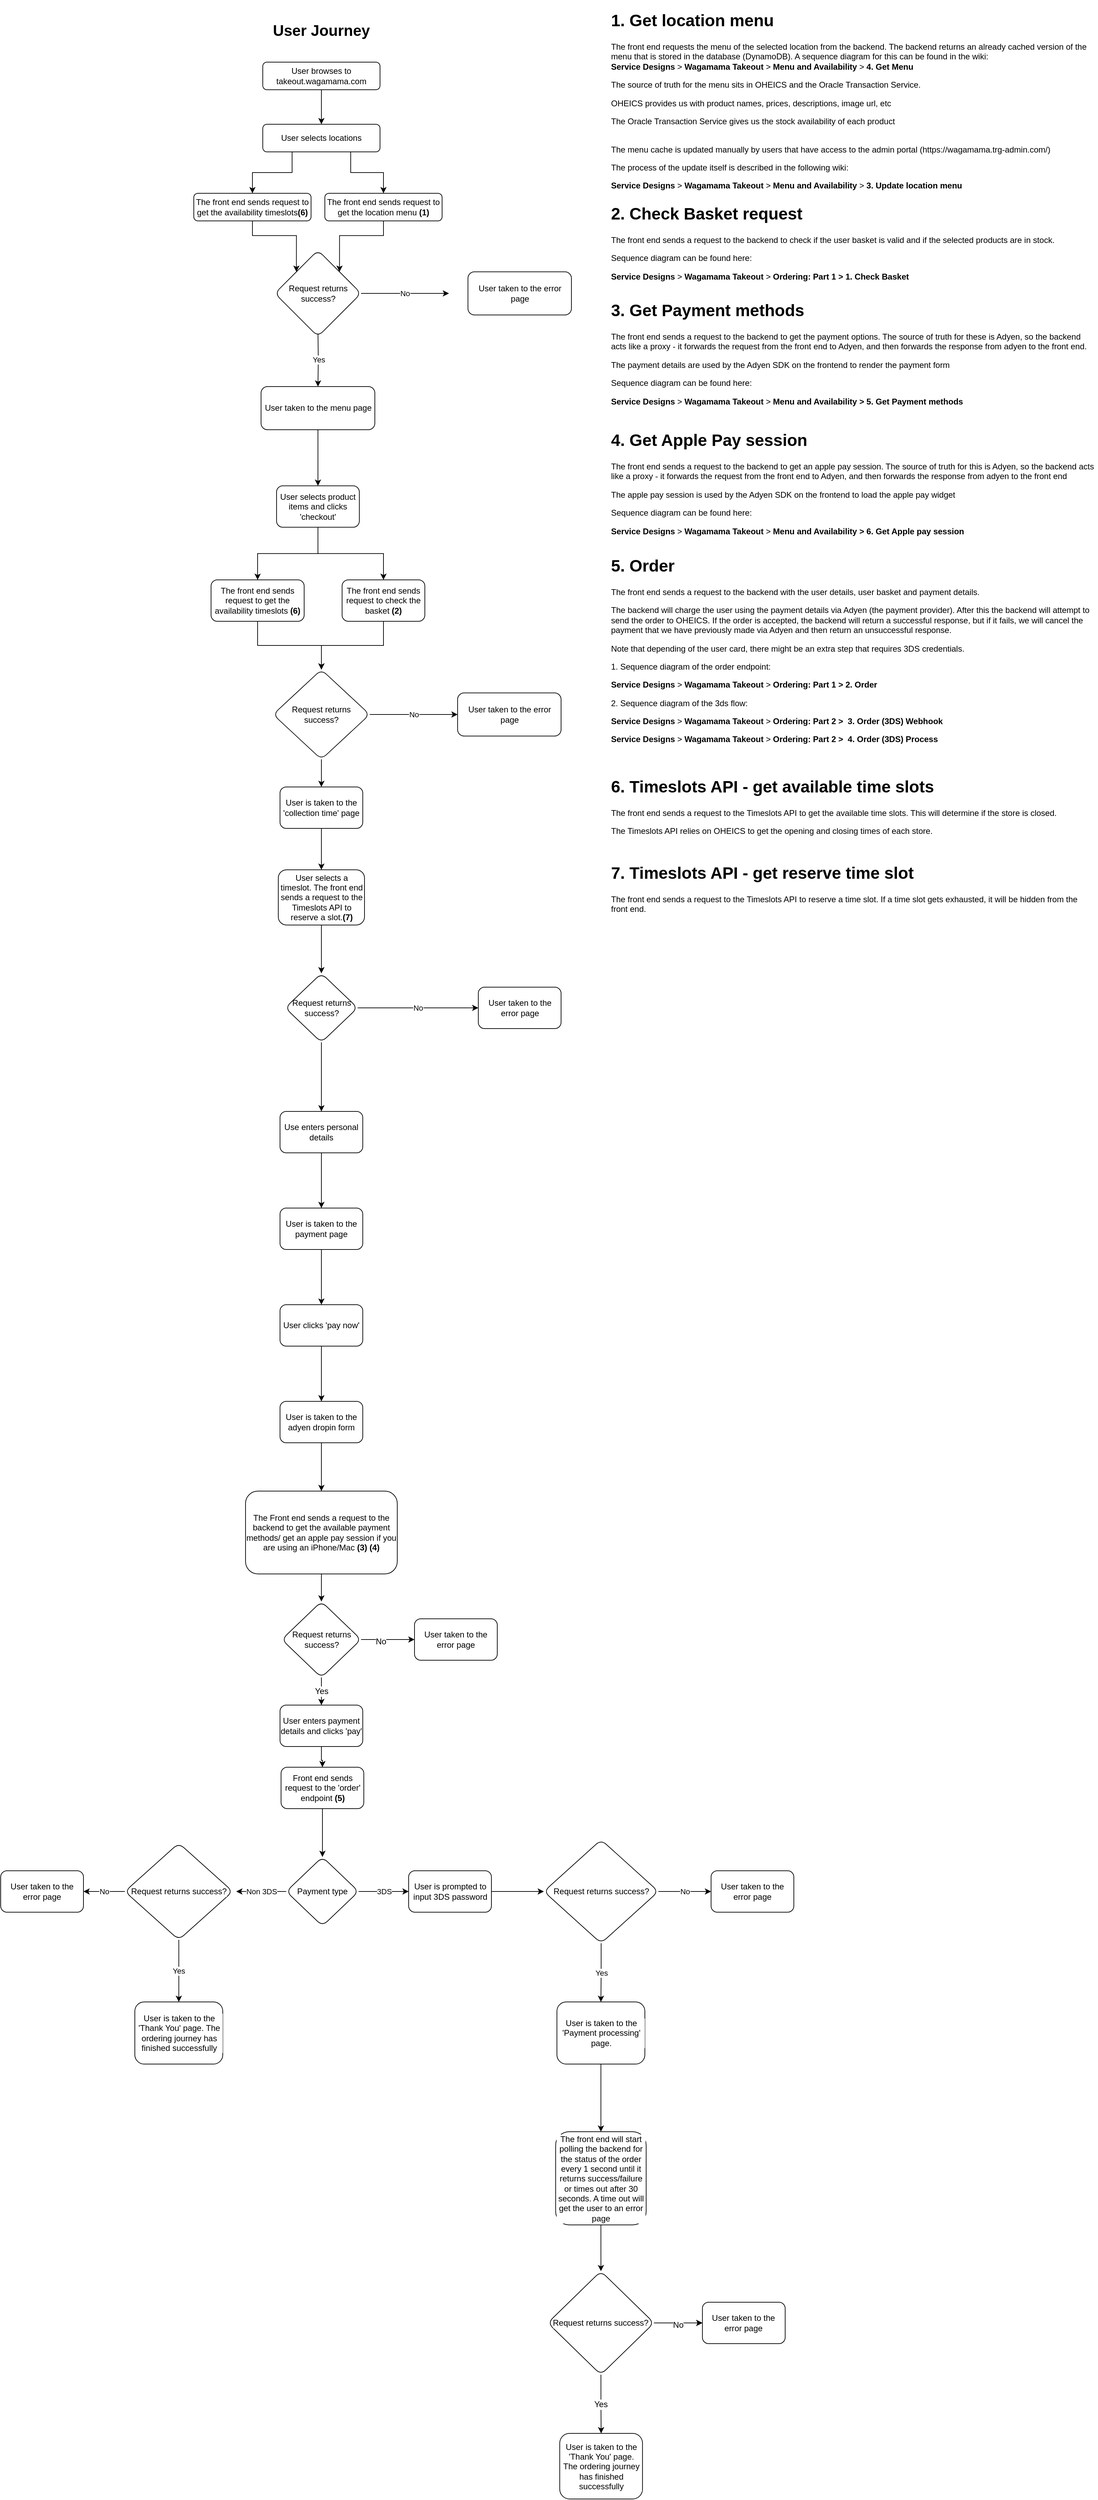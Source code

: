 <mxfile version="15.6.6" type="github" pages="2">
  <diagram id="C5RBs43oDa-KdzZeNtuy" name="User Journey">
    <mxGraphModel dx="2500" dy="2110" grid="1" gridSize="10" guides="1" tooltips="1" connect="1" arrows="1" fold="1" page="1" pageScale="1" pageWidth="827" pageHeight="1169" math="0" shadow="0">
      <root>
        <mxCell id="WIyWlLk6GJQsqaUBKTNV-0" />
        <mxCell id="WIyWlLk6GJQsqaUBKTNV-1" parent="WIyWlLk6GJQsqaUBKTNV-0" />
        <mxCell id="E1yyVUCYPhT0-mz-M2in-5" style="edgeStyle=orthogonalEdgeStyle;rounded=0;orthogonalLoop=1;jettySize=auto;html=1;exitX=0.75;exitY=1;exitDx=0;exitDy=0;fontColor=default;strokeColor=default;" edge="1" parent="WIyWlLk6GJQsqaUBKTNV-1" source="WIyWlLk6GJQsqaUBKTNV-3" target="E1yyVUCYPhT0-mz-M2in-4">
          <mxGeometry relative="1" as="geometry" />
        </mxCell>
        <mxCell id="E1yyVUCYPhT0-mz-M2in-6" style="edgeStyle=orthogonalEdgeStyle;rounded=0;orthogonalLoop=1;jettySize=auto;html=1;exitX=0.25;exitY=1;exitDx=0;exitDy=0;entryX=0.5;entryY=0;entryDx=0;entryDy=0;labelBackgroundColor=default;fontColor=default;strokeColor=default;" edge="1" parent="WIyWlLk6GJQsqaUBKTNV-1" source="WIyWlLk6GJQsqaUBKTNV-3" target="E1yyVUCYPhT0-mz-M2in-2">
          <mxGeometry relative="1" as="geometry" />
        </mxCell>
        <mxCell id="WIyWlLk6GJQsqaUBKTNV-3" value="User selects locations" style="rounded=1;whiteSpace=wrap;html=1;fontSize=12;glass=0;strokeWidth=1;shadow=0;fillColor=default;strokeColor=default;fontColor=default;" parent="WIyWlLk6GJQsqaUBKTNV-1" vertex="1">
          <mxGeometry x="190" y="130" width="170" height="40" as="geometry" />
        </mxCell>
        <mxCell id="E1yyVUCYPhT0-mz-M2in-11" value="No" style="edgeStyle=orthogonalEdgeStyle;rounded=0;orthogonalLoop=1;jettySize=auto;html=1;labelBackgroundColor=default;fontColor=default;strokeColor=default;" edge="1" parent="WIyWlLk6GJQsqaUBKTNV-1" source="E1yyVUCYPhT0-mz-M2in-34">
          <mxGeometry relative="1" as="geometry">
            <mxPoint x="460" y="375" as="targetPoint" />
            <mxPoint x="340" y="375" as="sourcePoint" />
          </mxGeometry>
        </mxCell>
        <mxCell id="E1yyVUCYPhT0-mz-M2in-15" value="Yes" style="edgeStyle=orthogonalEdgeStyle;rounded=0;orthogonalLoop=1;jettySize=auto;html=1;labelBackgroundColor=default;fontColor=default;strokeColor=default;" edge="1" parent="WIyWlLk6GJQsqaUBKTNV-1" target="E1yyVUCYPhT0-mz-M2in-14">
          <mxGeometry relative="1" as="geometry">
            <mxPoint x="270" y="430" as="sourcePoint" />
          </mxGeometry>
        </mxCell>
        <mxCell id="E1yyVUCYPhT0-mz-M2in-9" style="edgeStyle=orthogonalEdgeStyle;rounded=0;orthogonalLoop=1;jettySize=auto;html=1;exitX=0.5;exitY=1;exitDx=0;exitDy=0;entryX=0;entryY=0;entryDx=0;entryDy=0;labelBackgroundColor=default;fontColor=default;strokeColor=default;" edge="1" parent="WIyWlLk6GJQsqaUBKTNV-1" source="E1yyVUCYPhT0-mz-M2in-2" target="E1yyVUCYPhT0-mz-M2in-34">
          <mxGeometry relative="1" as="geometry">
            <mxPoint x="235" y="342.5" as="targetPoint" />
          </mxGeometry>
        </mxCell>
        <mxCell id="E1yyVUCYPhT0-mz-M2in-2" value="The front end sends request to get the availability timeslots&lt;b&gt;(6)&lt;/b&gt;" style="rounded=1;whiteSpace=wrap;html=1;fontSize=12;glass=0;strokeWidth=1;shadow=0;fillColor=default;strokeColor=default;fontColor=default;" vertex="1" parent="WIyWlLk6GJQsqaUBKTNV-1">
          <mxGeometry x="90" y="230" width="170" height="40" as="geometry" />
        </mxCell>
        <mxCell id="E1yyVUCYPhT0-mz-M2in-10" style="edgeStyle=orthogonalEdgeStyle;rounded=0;orthogonalLoop=1;jettySize=auto;html=1;exitX=0.5;exitY=1;exitDx=0;exitDy=0;entryX=1;entryY=0;entryDx=0;entryDy=0;labelBackgroundColor=default;fontColor=default;strokeColor=default;" edge="1" parent="WIyWlLk6GJQsqaUBKTNV-1" source="E1yyVUCYPhT0-mz-M2in-4" target="E1yyVUCYPhT0-mz-M2in-34">
          <mxGeometry relative="1" as="geometry">
            <mxPoint x="305" y="342.5" as="targetPoint" />
          </mxGeometry>
        </mxCell>
        <mxCell id="E1yyVUCYPhT0-mz-M2in-4" value="The front end sends request to get the location menu &lt;b&gt;(1)&lt;/b&gt;" style="rounded=1;whiteSpace=wrap;html=1;fontSize=12;glass=0;strokeWidth=1;shadow=0;fillColor=default;strokeColor=default;fontColor=default;" vertex="1" parent="WIyWlLk6GJQsqaUBKTNV-1">
          <mxGeometry x="280" y="230" width="170" height="40" as="geometry" />
        </mxCell>
        <mxCell id="E1yyVUCYPhT0-mz-M2in-8" style="edgeStyle=orthogonalEdgeStyle;rounded=0;orthogonalLoop=1;jettySize=auto;html=1;exitX=0.5;exitY=1;exitDx=0;exitDy=0;labelBackgroundColor=default;fontColor=default;strokeColor=default;" edge="1" parent="WIyWlLk6GJQsqaUBKTNV-1" source="E1yyVUCYPhT0-mz-M2in-7" target="WIyWlLk6GJQsqaUBKTNV-3">
          <mxGeometry relative="1" as="geometry" />
        </mxCell>
        <mxCell id="E1yyVUCYPhT0-mz-M2in-7" value="User browses to takeout.wagamama.com" style="rounded=1;whiteSpace=wrap;html=1;fontSize=12;glass=0;strokeWidth=1;shadow=0;fillColor=default;strokeColor=default;fontColor=default;" vertex="1" parent="WIyWlLk6GJQsqaUBKTNV-1">
          <mxGeometry x="190" y="40" width="170" height="40" as="geometry" />
        </mxCell>
        <mxCell id="E1yyVUCYPhT0-mz-M2in-13" value="User taken to the error page" style="rounded=1;whiteSpace=wrap;html=1;fontSize=12;glass=0;strokeWidth=1;shadow=0;fillColor=default;strokeColor=default;fontColor=default;" vertex="1" parent="WIyWlLk6GJQsqaUBKTNV-1">
          <mxGeometry x="487.5" y="343.75" width="150" height="62.5" as="geometry" />
        </mxCell>
        <mxCell id="E1yyVUCYPhT0-mz-M2in-26" value="" style="edgeStyle=orthogonalEdgeStyle;rounded=0;orthogonalLoop=1;jettySize=auto;html=1;labelBackgroundColor=default;fontColor=default;strokeColor=default;" edge="1" parent="WIyWlLk6GJQsqaUBKTNV-1" source="E1yyVUCYPhT0-mz-M2in-14" target="E1yyVUCYPhT0-mz-M2in-25">
          <mxGeometry relative="1" as="geometry" />
        </mxCell>
        <mxCell id="E1yyVUCYPhT0-mz-M2in-14" value="User taken to the menu page" style="rounded=1;whiteSpace=wrap;html=1;fontSize=12;glass=0;strokeWidth=1;shadow=0;fillColor=default;strokeColor=default;fontColor=default;" vertex="1" parent="WIyWlLk6GJQsqaUBKTNV-1">
          <mxGeometry x="187.5" y="510" width="165" height="62.5" as="geometry" />
        </mxCell>
        <mxCell id="E1yyVUCYPhT0-mz-M2in-28" value="" style="edgeStyle=orthogonalEdgeStyle;rounded=0;orthogonalLoop=1;jettySize=auto;html=1;labelBackgroundColor=default;fontColor=default;strokeColor=default;" edge="1" parent="WIyWlLk6GJQsqaUBKTNV-1" source="E1yyVUCYPhT0-mz-M2in-25" target="E1yyVUCYPhT0-mz-M2in-27">
          <mxGeometry relative="1" as="geometry" />
        </mxCell>
        <mxCell id="E1yyVUCYPhT0-mz-M2in-30" value="" style="edgeStyle=orthogonalEdgeStyle;rounded=0;orthogonalLoop=1;jettySize=auto;html=1;labelBackgroundColor=default;fontColor=default;strokeColor=default;" edge="1" parent="WIyWlLk6GJQsqaUBKTNV-1" source="E1yyVUCYPhT0-mz-M2in-25" target="E1yyVUCYPhT0-mz-M2in-29">
          <mxGeometry relative="1" as="geometry" />
        </mxCell>
        <mxCell id="E1yyVUCYPhT0-mz-M2in-25" value="User selects product items and clicks &#39;checkout&#39;" style="whiteSpace=wrap;html=1;rounded=1;shadow=0;strokeWidth=1;glass=0;" vertex="1" parent="WIyWlLk6GJQsqaUBKTNV-1">
          <mxGeometry x="210" y="653.75" width="120" height="60" as="geometry" />
        </mxCell>
        <mxCell id="E1yyVUCYPhT0-mz-M2in-36" style="edgeStyle=orthogonalEdgeStyle;rounded=0;orthogonalLoop=1;jettySize=auto;html=1;exitX=0.5;exitY=1;exitDx=0;exitDy=0;entryX=0.5;entryY=0;entryDx=0;entryDy=0;labelBackgroundColor=default;fontColor=default;strokeColor=default;" edge="1" parent="WIyWlLk6GJQsqaUBKTNV-1" source="E1yyVUCYPhT0-mz-M2in-27" target="E1yyVUCYPhT0-mz-M2in-32">
          <mxGeometry relative="1" as="geometry" />
        </mxCell>
        <mxCell id="E1yyVUCYPhT0-mz-M2in-27" value="The front end sends request to get the availability timeslots &lt;b&gt;(6)&lt;/b&gt;" style="whiteSpace=wrap;html=1;rounded=1;shadow=0;strokeWidth=1;glass=0;fillColor=default;strokeColor=default;fontColor=default;" vertex="1" parent="WIyWlLk6GJQsqaUBKTNV-1">
          <mxGeometry x="115" y="790" width="135" height="60" as="geometry" />
        </mxCell>
        <mxCell id="E1yyVUCYPhT0-mz-M2in-33" value="" style="edgeStyle=orthogonalEdgeStyle;rounded=0;orthogonalLoop=1;jettySize=auto;html=1;labelBackgroundColor=default;fontColor=default;strokeColor=default;" edge="1" parent="WIyWlLk6GJQsqaUBKTNV-1" source="E1yyVUCYPhT0-mz-M2in-29" target="E1yyVUCYPhT0-mz-M2in-32">
          <mxGeometry relative="1" as="geometry" />
        </mxCell>
        <mxCell id="E1yyVUCYPhT0-mz-M2in-29" value="The front end sends request to check the basket &lt;b&gt;(2)&lt;/b&gt;" style="whiteSpace=wrap;html=1;rounded=1;shadow=0;strokeWidth=1;glass=0;fillColor=default;strokeColor=default;fontColor=default;" vertex="1" parent="WIyWlLk6GJQsqaUBKTNV-1">
          <mxGeometry x="305" y="790" width="120" height="60" as="geometry" />
        </mxCell>
        <mxCell id="E1yyVUCYPhT0-mz-M2in-40" style="edgeStyle=orthogonalEdgeStyle;rounded=0;orthogonalLoop=1;jettySize=auto;html=1;exitX=0.5;exitY=1;exitDx=0;exitDy=0;entryX=0.5;entryY=0;entryDx=0;entryDy=0;labelBackgroundColor=default;fontColor=default;strokeColor=default;" edge="1" parent="WIyWlLk6GJQsqaUBKTNV-1" source="E1yyVUCYPhT0-mz-M2in-32" target="E1yyVUCYPhT0-mz-M2in-39">
          <mxGeometry relative="1" as="geometry" />
        </mxCell>
        <mxCell id="E1yyVUCYPhT0-mz-M2in-32" value="&lt;span&gt;Request returns success?&lt;/span&gt;" style="rhombus;whiteSpace=wrap;html=1;rounded=1;shadow=0;strokeWidth=1;glass=0;fillColor=default;strokeColor=default;fontColor=default;" vertex="1" parent="WIyWlLk6GJQsqaUBKTNV-1">
          <mxGeometry x="205" y="920" width="140" height="130" as="geometry" />
        </mxCell>
        <mxCell id="E1yyVUCYPhT0-mz-M2in-34" value="&lt;span&gt;Request returns success?&lt;/span&gt;" style="rhombus;whiteSpace=wrap;html=1;rounded=1;shadow=0;strokeWidth=1;glass=0;fillColor=default;strokeColor=default;fontColor=default;" vertex="1" parent="WIyWlLk6GJQsqaUBKTNV-1">
          <mxGeometry x="207.5" y="312.5" width="125" height="125" as="geometry" />
        </mxCell>
        <mxCell id="E1yyVUCYPhT0-mz-M2in-37" value="No" style="edgeStyle=orthogonalEdgeStyle;rounded=0;orthogonalLoop=1;jettySize=auto;html=1;labelBackgroundColor=default;fontColor=default;strokeColor=default;" edge="1" parent="WIyWlLk6GJQsqaUBKTNV-1">
          <mxGeometry relative="1" as="geometry">
            <mxPoint x="472.5" y="985" as="targetPoint" />
            <mxPoint x="345" y="985" as="sourcePoint" />
          </mxGeometry>
        </mxCell>
        <mxCell id="E1yyVUCYPhT0-mz-M2in-38" value="User taken to the error page" style="rounded=1;whiteSpace=wrap;html=1;fontSize=12;glass=0;strokeWidth=1;shadow=0;fillColor=default;strokeColor=default;fontColor=default;labelBackgroundColor=default;" vertex="1" parent="WIyWlLk6GJQsqaUBKTNV-1">
          <mxGeometry x="472.5" y="953.75" width="150" height="62.5" as="geometry" />
        </mxCell>
        <mxCell id="E1yyVUCYPhT0-mz-M2in-42" value="" style="edgeStyle=orthogonalEdgeStyle;rounded=0;orthogonalLoop=1;jettySize=auto;html=1;labelBackgroundColor=default;fontColor=default;strokeColor=default;" edge="1" parent="WIyWlLk6GJQsqaUBKTNV-1" source="E1yyVUCYPhT0-mz-M2in-39" target="E1yyVUCYPhT0-mz-M2in-41">
          <mxGeometry relative="1" as="geometry" />
        </mxCell>
        <mxCell id="E1yyVUCYPhT0-mz-M2in-39" value="User is taken to the &#39;collection time&#39; page" style="whiteSpace=wrap;html=1;rounded=1;shadow=0;strokeWidth=1;glass=0;fillColor=default;strokeColor=default;fontColor=default;" vertex="1" parent="WIyWlLk6GJQsqaUBKTNV-1">
          <mxGeometry x="215" y="1090" width="120" height="60" as="geometry" />
        </mxCell>
        <mxCell id="E1yyVUCYPhT0-mz-M2in-44" value="" style="edgeStyle=orthogonalEdgeStyle;rounded=0;orthogonalLoop=1;jettySize=auto;html=1;labelBackgroundColor=default;fontColor=default;strokeColor=default;" edge="1" parent="WIyWlLk6GJQsqaUBKTNV-1" source="E1yyVUCYPhT0-mz-M2in-41" target="E1yyVUCYPhT0-mz-M2in-43">
          <mxGeometry relative="1" as="geometry" />
        </mxCell>
        <mxCell id="E1yyVUCYPhT0-mz-M2in-41" value="User selects a timeslot. The front end sends a request to the Timeslots API to reserve a slot.&lt;b&gt;(7)&lt;/b&gt;" style="whiteSpace=wrap;html=1;rounded=1;shadow=0;strokeWidth=1;glass=0;fillColor=default;strokeColor=default;fontColor=default;" vertex="1" parent="WIyWlLk6GJQsqaUBKTNV-1">
          <mxGeometry x="212.5" y="1210" width="125" height="80" as="geometry" />
        </mxCell>
        <mxCell id="E1yyVUCYPhT0-mz-M2in-47" value="No" style="edgeStyle=orthogonalEdgeStyle;rounded=0;orthogonalLoop=1;jettySize=auto;html=1;labelBackgroundColor=default;fontColor=default;strokeColor=default;" edge="1" parent="WIyWlLk6GJQsqaUBKTNV-1" source="E1yyVUCYPhT0-mz-M2in-43" target="E1yyVUCYPhT0-mz-M2in-46">
          <mxGeometry relative="1" as="geometry" />
        </mxCell>
        <mxCell id="E1yyVUCYPhT0-mz-M2in-49" value="" style="edgeStyle=orthogonalEdgeStyle;rounded=0;orthogonalLoop=1;jettySize=auto;html=1;labelBackgroundColor=default;fontColor=default;strokeColor=default;" edge="1" parent="WIyWlLk6GJQsqaUBKTNV-1" source="E1yyVUCYPhT0-mz-M2in-43" target="E1yyVUCYPhT0-mz-M2in-48">
          <mxGeometry relative="1" as="geometry" />
        </mxCell>
        <mxCell id="E1yyVUCYPhT0-mz-M2in-43" value="Request returns success?" style="rhombus;whiteSpace=wrap;html=1;rounded=1;shadow=0;strokeWidth=1;glass=0;fillColor=default;strokeColor=default;fontColor=default;" vertex="1" parent="WIyWlLk6GJQsqaUBKTNV-1">
          <mxGeometry x="222.5" y="1360" width="105" height="100" as="geometry" />
        </mxCell>
        <mxCell id="E1yyVUCYPhT0-mz-M2in-46" value="&lt;span style=&quot;background-color: rgb(255 , 255 , 255)&quot;&gt;User taken to the error page&lt;/span&gt;" style="whiteSpace=wrap;html=1;rounded=1;shadow=0;strokeWidth=1;glass=0;fillColor=default;strokeColor=default;fontColor=default;" vertex="1" parent="WIyWlLk6GJQsqaUBKTNV-1">
          <mxGeometry x="502.5" y="1380" width="120" height="60" as="geometry" />
        </mxCell>
        <mxCell id="E1yyVUCYPhT0-mz-M2in-51" value="" style="edgeStyle=orthogonalEdgeStyle;rounded=0;orthogonalLoop=1;jettySize=auto;html=1;labelBackgroundColor=default;fontColor=default;strokeColor=default;" edge="1" parent="WIyWlLk6GJQsqaUBKTNV-1" source="E1yyVUCYPhT0-mz-M2in-48" target="E1yyVUCYPhT0-mz-M2in-50">
          <mxGeometry relative="1" as="geometry" />
        </mxCell>
        <mxCell id="E1yyVUCYPhT0-mz-M2in-48" value="Use enters personal details" style="whiteSpace=wrap;html=1;rounded=1;shadow=0;strokeWidth=1;glass=0;" vertex="1" parent="WIyWlLk6GJQsqaUBKTNV-1">
          <mxGeometry x="215" y="1560" width="120" height="60" as="geometry" />
        </mxCell>
        <mxCell id="E1yyVUCYPhT0-mz-M2in-53" value="" style="edgeStyle=orthogonalEdgeStyle;rounded=0;orthogonalLoop=1;jettySize=auto;html=1;labelBackgroundColor=default;fontColor=default;strokeColor=default;" edge="1" parent="WIyWlLk6GJQsqaUBKTNV-1" source="E1yyVUCYPhT0-mz-M2in-50" target="E1yyVUCYPhT0-mz-M2in-52">
          <mxGeometry relative="1" as="geometry" />
        </mxCell>
        <mxCell id="E1yyVUCYPhT0-mz-M2in-50" value="User is taken to the payment page" style="whiteSpace=wrap;html=1;rounded=1;shadow=0;strokeWidth=1;glass=0;" vertex="1" parent="WIyWlLk6GJQsqaUBKTNV-1">
          <mxGeometry x="215" y="1700" width="120" height="60" as="geometry" />
        </mxCell>
        <mxCell id="E1yyVUCYPhT0-mz-M2in-55" value="" style="edgeStyle=orthogonalEdgeStyle;rounded=0;orthogonalLoop=1;jettySize=auto;html=1;labelBackgroundColor=default;fontColor=default;strokeColor=default;" edge="1" parent="WIyWlLk6GJQsqaUBKTNV-1" source="E1yyVUCYPhT0-mz-M2in-52" target="E1yyVUCYPhT0-mz-M2in-54">
          <mxGeometry relative="1" as="geometry" />
        </mxCell>
        <mxCell id="E1yyVUCYPhT0-mz-M2in-52" value="User clicks &#39;pay now&#39;" style="whiteSpace=wrap;html=1;rounded=1;shadow=0;strokeWidth=1;glass=0;fillColor=default;strokeColor=default;fontColor=default;" vertex="1" parent="WIyWlLk6GJQsqaUBKTNV-1">
          <mxGeometry x="215" y="1840" width="120" height="60" as="geometry" />
        </mxCell>
        <mxCell id="E1yyVUCYPhT0-mz-M2in-93" value="" style="edgeStyle=orthogonalEdgeStyle;rounded=0;orthogonalLoop=1;jettySize=auto;html=1;labelBackgroundColor=default;fontSize=12;fontColor=default;strokeColor=default;" edge="1" parent="WIyWlLk6GJQsqaUBKTNV-1" source="E1yyVUCYPhT0-mz-M2in-54" target="E1yyVUCYPhT0-mz-M2in-92">
          <mxGeometry relative="1" as="geometry" />
        </mxCell>
        <mxCell id="E1yyVUCYPhT0-mz-M2in-54" value="User is taken to the adyen dropin form" style="whiteSpace=wrap;html=1;rounded=1;shadow=0;strokeWidth=1;glass=0;fillColor=default;strokeColor=default;fontColor=default;" vertex="1" parent="WIyWlLk6GJQsqaUBKTNV-1">
          <mxGeometry x="215" y="1980" width="120" height="60" as="geometry" />
        </mxCell>
        <mxCell id="E1yyVUCYPhT0-mz-M2in-59" value="" style="edgeStyle=orthogonalEdgeStyle;rounded=0;orthogonalLoop=1;jettySize=auto;html=1;labelBackgroundColor=default;fontColor=default;strokeColor=default;" edge="1" parent="WIyWlLk6GJQsqaUBKTNV-1" source="E1yyVUCYPhT0-mz-M2in-56" target="E1yyVUCYPhT0-mz-M2in-58">
          <mxGeometry relative="1" as="geometry" />
        </mxCell>
        <mxCell id="E1yyVUCYPhT0-mz-M2in-56" value="User enters payment details and clicks &#39;pay&#39;" style="whiteSpace=wrap;html=1;rounded=1;shadow=0;strokeWidth=1;glass=0;strokeColor=default;labelBackgroundColor=default;fontColor=default;fillColor=default;" vertex="1" parent="WIyWlLk6GJQsqaUBKTNV-1">
          <mxGeometry x="215" y="2420" width="120" height="60" as="geometry" />
        </mxCell>
        <mxCell id="E1yyVUCYPhT0-mz-M2in-61" value="" style="edgeStyle=orthogonalEdgeStyle;rounded=0;orthogonalLoop=1;jettySize=auto;html=1;labelBackgroundColor=default;fontColor=default;strokeColor=default;" edge="1" parent="WIyWlLk6GJQsqaUBKTNV-1" source="E1yyVUCYPhT0-mz-M2in-58" target="E1yyVUCYPhT0-mz-M2in-60">
          <mxGeometry relative="1" as="geometry" />
        </mxCell>
        <mxCell id="E1yyVUCYPhT0-mz-M2in-58" value="Front end sends request to the &#39;order&#39; endpoint &lt;b&gt;(5)&lt;/b&gt;" style="whiteSpace=wrap;html=1;rounded=1;shadow=0;strokeWidth=1;glass=0;strokeColor=default;labelBackgroundColor=default;fontColor=default;" vertex="1" parent="WIyWlLk6GJQsqaUBKTNV-1">
          <mxGeometry x="216.5" y="2510" width="120" height="60" as="geometry" />
        </mxCell>
        <mxCell id="E1yyVUCYPhT0-mz-M2in-63" value="3DS" style="edgeStyle=orthogonalEdgeStyle;rounded=0;orthogonalLoop=1;jettySize=auto;html=1;labelBackgroundColor=default;fontColor=default;strokeColor=default;" edge="1" parent="WIyWlLk6GJQsqaUBKTNV-1" source="E1yyVUCYPhT0-mz-M2in-60" target="E1yyVUCYPhT0-mz-M2in-62">
          <mxGeometry relative="1" as="geometry" />
        </mxCell>
        <mxCell id="E1yyVUCYPhT0-mz-M2in-65" value="Non 3DS" style="edgeStyle=orthogonalEdgeStyle;rounded=0;orthogonalLoop=1;jettySize=auto;html=1;labelBackgroundColor=default;fontColor=default;strokeColor=default;" edge="1" parent="WIyWlLk6GJQsqaUBKTNV-1" source="E1yyVUCYPhT0-mz-M2in-60">
          <mxGeometry relative="1" as="geometry">
            <mxPoint x="151.5" y="2690" as="targetPoint" />
          </mxGeometry>
        </mxCell>
        <mxCell id="E1yyVUCYPhT0-mz-M2in-60" value="Payment type" style="rhombus;whiteSpace=wrap;html=1;rounded=1;shadow=0;strokeWidth=1;glass=0;fillColor=default;strokeColor=default;fontColor=default;labelBackgroundColor=default;" vertex="1" parent="WIyWlLk6GJQsqaUBKTNV-1">
          <mxGeometry x="224" y="2640" width="105" height="100" as="geometry" />
        </mxCell>
        <mxCell id="E1yyVUCYPhT0-mz-M2in-72" value="" style="edgeStyle=orthogonalEdgeStyle;rounded=0;orthogonalLoop=1;jettySize=auto;html=1;labelBackgroundColor=default;fontColor=default;strokeColor=default;" edge="1" parent="WIyWlLk6GJQsqaUBKTNV-1" source="E1yyVUCYPhT0-mz-M2in-62" target="E1yyVUCYPhT0-mz-M2in-71">
          <mxGeometry relative="1" as="geometry" />
        </mxCell>
        <mxCell id="E1yyVUCYPhT0-mz-M2in-62" value="User is prompted to input 3DS password" style="whiteSpace=wrap;html=1;rounded=1;shadow=0;strokeWidth=1;glass=0;strokeColor=default;labelBackgroundColor=default;fontColor=default;" vertex="1" parent="WIyWlLk6GJQsqaUBKTNV-1">
          <mxGeometry x="401.5" y="2660" width="120" height="60" as="geometry" />
        </mxCell>
        <mxCell id="E1yyVUCYPhT0-mz-M2in-68" value="No" style="edgeStyle=orthogonalEdgeStyle;rounded=0;orthogonalLoop=1;jettySize=auto;html=1;labelBackgroundColor=default;fontColor=default;strokeColor=default;" edge="1" parent="WIyWlLk6GJQsqaUBKTNV-1" source="E1yyVUCYPhT0-mz-M2in-66" target="E1yyVUCYPhT0-mz-M2in-67">
          <mxGeometry relative="1" as="geometry" />
        </mxCell>
        <mxCell id="E1yyVUCYPhT0-mz-M2in-70" value="Yes" style="edgeStyle=orthogonalEdgeStyle;rounded=0;orthogonalLoop=1;jettySize=auto;html=1;labelBackgroundColor=default;fontColor=default;strokeColor=default;" edge="1" parent="WIyWlLk6GJQsqaUBKTNV-1" source="E1yyVUCYPhT0-mz-M2in-66" target="E1yyVUCYPhT0-mz-M2in-69">
          <mxGeometry relative="1" as="geometry" />
        </mxCell>
        <mxCell id="E1yyVUCYPhT0-mz-M2in-66" value="&lt;span&gt;Request returns success?&lt;/span&gt;" style="rhombus;whiteSpace=wrap;html=1;rounded=1;shadow=0;strokeWidth=1;glass=0;fillColor=default;strokeColor=default;fontColor=default;labelBackgroundColor=default;" vertex="1" parent="WIyWlLk6GJQsqaUBKTNV-1">
          <mxGeometry x="-10" y="2620" width="156.5" height="140" as="geometry" />
        </mxCell>
        <mxCell id="E1yyVUCYPhT0-mz-M2in-67" value="&lt;span style=&quot;&quot;&gt;User taken to the error page&lt;/span&gt;" style="whiteSpace=wrap;html=1;rounded=1;shadow=0;strokeWidth=1;glass=0;strokeColor=default;labelBackgroundColor=default;fontColor=default;fillColor=default;" vertex="1" parent="WIyWlLk6GJQsqaUBKTNV-1">
          <mxGeometry x="-190" y="2660" width="120" height="60" as="geometry" />
        </mxCell>
        <mxCell id="E1yyVUCYPhT0-mz-M2in-69" value="User is taken to the &#39;Thank You&#39; page. The ordering journey has finished successfully" style="whiteSpace=wrap;html=1;rounded=1;shadow=0;strokeWidth=1;glass=0;fillColor=default;strokeColor=default;fontColor=default;labelBackgroundColor=default;" vertex="1" parent="WIyWlLk6GJQsqaUBKTNV-1">
          <mxGeometry x="4.5" y="2850" width="127.5" height="90" as="geometry" />
        </mxCell>
        <mxCell id="E1yyVUCYPhT0-mz-M2in-74" value="Yes" style="edgeStyle=orthogonalEdgeStyle;rounded=0;orthogonalLoop=1;jettySize=auto;html=1;labelBackgroundColor=default;fontColor=default;strokeColor=default;" edge="1" parent="WIyWlLk6GJQsqaUBKTNV-1" source="E1yyVUCYPhT0-mz-M2in-71" target="E1yyVUCYPhT0-mz-M2in-75">
          <mxGeometry relative="1" as="geometry">
            <mxPoint x="684" y="2860" as="targetPoint" />
          </mxGeometry>
        </mxCell>
        <mxCell id="E1yyVUCYPhT0-mz-M2in-78" value="No" style="edgeStyle=orthogonalEdgeStyle;rounded=0;orthogonalLoop=1;jettySize=auto;html=1;labelBackgroundColor=default;fontColor=default;strokeColor=default;" edge="1" parent="WIyWlLk6GJQsqaUBKTNV-1" source="E1yyVUCYPhT0-mz-M2in-71" target="E1yyVUCYPhT0-mz-M2in-77">
          <mxGeometry relative="1" as="geometry" />
        </mxCell>
        <mxCell id="E1yyVUCYPhT0-mz-M2in-71" value="Request returns success?" style="rhombus;whiteSpace=wrap;html=1;rounded=1;shadow=0;strokeWidth=1;glass=0;fillColor=default;strokeColor=default;fontColor=default;labelBackgroundColor=default;" vertex="1" parent="WIyWlLk6GJQsqaUBKTNV-1">
          <mxGeometry x="597.57" y="2615" width="166" height="150" as="geometry" />
        </mxCell>
        <mxCell id="E1yyVUCYPhT0-mz-M2in-84" value="" style="edgeStyle=orthogonalEdgeStyle;rounded=0;orthogonalLoop=1;jettySize=auto;html=1;labelBackgroundColor=default;fontSize=22;fontColor=default;strokeColor=default;" edge="1" parent="WIyWlLk6GJQsqaUBKTNV-1" source="E1yyVUCYPhT0-mz-M2in-75" target="E1yyVUCYPhT0-mz-M2in-83">
          <mxGeometry relative="1" as="geometry" />
        </mxCell>
        <mxCell id="E1yyVUCYPhT0-mz-M2in-75" value="User is taken to the &#39;Payment processing&#39; page." style="whiteSpace=wrap;html=1;rounded=1;shadow=0;strokeWidth=1;glass=0;fillColor=default;strokeColor=default;fontColor=default;labelBackgroundColor=default;" vertex="1" parent="WIyWlLk6GJQsqaUBKTNV-1">
          <mxGeometry x="616.5" y="2850" width="127.5" height="90" as="geometry" />
        </mxCell>
        <mxCell id="E1yyVUCYPhT0-mz-M2in-77" value="&lt;span style=&quot;&quot;&gt;User taken to the error page&lt;/span&gt;" style="whiteSpace=wrap;html=1;rounded=1;shadow=0;strokeWidth=1;glass=0;strokeColor=default;labelBackgroundColor=default;fontColor=default;fillColor=default;" vertex="1" parent="WIyWlLk6GJQsqaUBKTNV-1">
          <mxGeometry x="840" y="2660" width="120" height="60" as="geometry" />
        </mxCell>
        <mxCell id="E1yyVUCYPhT0-mz-M2in-79" value="&lt;h1&gt;1. Get location menu&lt;/h1&gt;&lt;p&gt;The front end requests the menu of the selected location from the backend. The backend returns an already cached version of the menu that is stored in the database (DynamoDB). A sequence diagram for this can be found in the wiki: &lt;br&gt;&lt;b&gt;Service Designs&lt;/b&gt; &amp;gt; &lt;b&gt;Wagamama Takeout&lt;/b&gt; &amp;gt; &lt;b&gt;Menu and Availability&lt;/b&gt; &amp;gt; &lt;b&gt;4. Get Menu&lt;/b&gt;&lt;/p&gt;&lt;p&gt;The source of truth for the menu sits in OHEICS and the Oracle Transaction Service.&lt;/p&gt;&lt;p&gt;OHEICS provides us with product names, prices, descriptions, image url, etc&lt;/p&gt;&lt;p&gt;The Oracle Transaction Service gives us the stock availability of each product&lt;/p&gt;&lt;p&gt;&lt;br&gt;The menu cache is updated manually by users that have access to the admin portal (https://wagamama.trg-admin.com/)&lt;/p&gt;&lt;p&gt;The process of the update itself is described in the following wiki:&lt;/p&gt;&lt;p&gt;&lt;b&gt;Service Designs&lt;/b&gt;&amp;nbsp;&amp;gt;&amp;nbsp;&lt;b&gt;Wagamama Takeout&lt;/b&gt;&amp;nbsp;&amp;gt;&amp;nbsp;&lt;b&gt;Menu and Availability&lt;/b&gt;&amp;nbsp;&amp;gt; &lt;b&gt;3. Update location menu&lt;/b&gt;&lt;br&gt;&lt;/p&gt;" style="text;html=1;strokeColor=none;fillColor=none;spacing=5;spacingTop=-20;whiteSpace=wrap;overflow=hidden;rounded=0;labelBackgroundColor=default;fontColor=default;" vertex="1" parent="WIyWlLk6GJQsqaUBKTNV-1">
          <mxGeometry x="690" y="-40" width="710" height="290" as="geometry" />
        </mxCell>
        <mxCell id="E1yyVUCYPhT0-mz-M2in-80" value="&lt;font style=&quot;font-size: 22px&quot;&gt;&lt;b&gt;User Journey&lt;/b&gt;&lt;/font&gt;" style="text;html=1;strokeColor=none;fillColor=none;align=center;verticalAlign=middle;whiteSpace=wrap;rounded=0;labelBackgroundColor=default;fontColor=default;" vertex="1" parent="WIyWlLk6GJQsqaUBKTNV-1">
          <mxGeometry x="170" y="-20" width="210" height="30" as="geometry" />
        </mxCell>
        <mxCell id="E1yyVUCYPhT0-mz-M2in-81" value="&lt;h1&gt;2. Check Basket request&lt;/h1&gt;&lt;p&gt;The front end sends a request to the backend to check if the user basket is valid and if the selected products are in stock.&lt;/p&gt;&lt;p&gt;Sequence diagram can be found here:&lt;/p&gt;&lt;p&gt;&lt;b&gt;Service Designs&lt;/b&gt;&amp;nbsp;&amp;gt;&amp;nbsp;&lt;b&gt;Wagamama Takeout&lt;/b&gt;&amp;nbsp;&amp;gt;&amp;nbsp;&lt;b&gt;Ordering: Part 1 &amp;gt; 1. Check Basket&lt;/b&gt;&lt;br&gt;&lt;/p&gt;" style="text;html=1;strokeColor=none;fillColor=none;spacing=5;spacingTop=-20;whiteSpace=wrap;overflow=hidden;rounded=0;labelBackgroundColor=default;fontColor=default;" vertex="1" parent="WIyWlLk6GJQsqaUBKTNV-1">
          <mxGeometry x="690" y="240" width="710" height="147.5" as="geometry" />
        </mxCell>
        <mxCell id="E1yyVUCYPhT0-mz-M2in-82" value="&lt;h1&gt;5. Order&lt;/h1&gt;&lt;p&gt;The front end sends a request to the backend with the user details, user basket and payment details.&lt;/p&gt;&lt;p&gt;The backend will charge the user using the payment details via Adyen (the payment provider). After this the backend will attempt to send the order to OHEICS. If the order is accepted, the backend will return a successful response, but if it fails, we will cancel the payment that we have previously made via Adyen and then return an unsuccessful response.&lt;/p&gt;&lt;p&gt;Note that depending of the user card, there might be an extra step that requires 3DS credentials.&lt;/p&gt;1. Sequence diagram of the order endpoint:&lt;br&gt;&lt;p&gt;&lt;b&gt;Service Designs&lt;/b&gt;&amp;nbsp;&amp;gt;&amp;nbsp;&lt;b&gt;Wagamama Takeout&lt;/b&gt;&amp;nbsp;&amp;gt;&amp;nbsp;&lt;b&gt;Ordering: Part 1 &amp;gt; 2. Order&lt;/b&gt;&lt;br&gt;&lt;/p&gt;&lt;p&gt;2. Sequence diagram of the 3ds flow:&lt;br&gt;&lt;/p&gt;&lt;p&gt;&lt;b&gt;Service Designs&lt;/b&gt;&amp;nbsp;&amp;gt;&amp;nbsp;&lt;b&gt;Wagamama Takeout&lt;/b&gt;&amp;nbsp;&amp;gt;&amp;nbsp;&lt;b&gt;Ordering: Part 2 &amp;gt;&amp;nbsp; 3. Order (3DS) Webhook&lt;/b&gt;&lt;/p&gt;&lt;p&gt;&lt;b&gt;Service Designs&lt;/b&gt;&amp;nbsp;&amp;gt;&amp;nbsp;&lt;b&gt;Wagamama Takeout&lt;/b&gt;&amp;nbsp;&amp;gt;&amp;nbsp;&lt;b&gt;Ordering: Part 2 &amp;gt;&amp;nbsp; 4. Order (3DS) Process&lt;/b&gt;&lt;b&gt;&lt;br&gt;&lt;/b&gt;&lt;/p&gt;" style="text;html=1;strokeColor=none;fillColor=none;spacing=5;spacingTop=-20;whiteSpace=wrap;overflow=hidden;rounded=0;labelBackgroundColor=default;fontColor=default;" vertex="1" parent="WIyWlLk6GJQsqaUBKTNV-1">
          <mxGeometry x="690" y="750" width="710" height="310" as="geometry" />
        </mxCell>
        <mxCell id="E1yyVUCYPhT0-mz-M2in-86" value="" style="edgeStyle=orthogonalEdgeStyle;rounded=0;orthogonalLoop=1;jettySize=auto;html=1;labelBackgroundColor=default;fontSize=22;fontColor=default;strokeColor=default;" edge="1" parent="WIyWlLk6GJQsqaUBKTNV-1" source="E1yyVUCYPhT0-mz-M2in-83" target="E1yyVUCYPhT0-mz-M2in-85">
          <mxGeometry relative="1" as="geometry" />
        </mxCell>
        <mxCell id="E1yyVUCYPhT0-mz-M2in-83" value="The front end will start polling the backend for the status of the order every 1 second until it returns success/failure or times out after 30 seconds. A time out will get the user to an error page" style="whiteSpace=wrap;html=1;rounded=1;shadow=0;strokeWidth=1;glass=0;fillColor=default;strokeColor=default;fontColor=default;labelBackgroundColor=default;" vertex="1" parent="WIyWlLk6GJQsqaUBKTNV-1">
          <mxGeometry x="614.63" y="3038" width="131.25" height="135" as="geometry" />
        </mxCell>
        <mxCell id="E1yyVUCYPhT0-mz-M2in-88" value="" style="edgeStyle=orthogonalEdgeStyle;rounded=0;orthogonalLoop=1;jettySize=auto;html=1;labelBackgroundColor=default;fontSize=22;fontColor=default;strokeColor=default;" edge="1" parent="WIyWlLk6GJQsqaUBKTNV-1" source="E1yyVUCYPhT0-mz-M2in-85" target="E1yyVUCYPhT0-mz-M2in-87">
          <mxGeometry relative="1" as="geometry" />
        </mxCell>
        <mxCell id="E1yyVUCYPhT0-mz-M2in-89" value="&lt;font style=&quot;font-size: 12px&quot;&gt;No&lt;/font&gt;" style="edgeStyle=orthogonalEdgeStyle;rounded=0;orthogonalLoop=1;jettySize=auto;html=1;labelBackgroundColor=default;fontSize=22;fontColor=default;strokeColor=default;" edge="1" parent="WIyWlLk6GJQsqaUBKTNV-1" source="E1yyVUCYPhT0-mz-M2in-85" target="E1yyVUCYPhT0-mz-M2in-87">
          <mxGeometry relative="1" as="geometry" />
        </mxCell>
        <mxCell id="E1yyVUCYPhT0-mz-M2in-91" value="Yes" style="edgeStyle=orthogonalEdgeStyle;rounded=0;orthogonalLoop=1;jettySize=auto;html=1;labelBackgroundColor=default;fontSize=12;fontColor=default;strokeColor=default;" edge="1" parent="WIyWlLk6GJQsqaUBKTNV-1" source="E1yyVUCYPhT0-mz-M2in-85" target="E1yyVUCYPhT0-mz-M2in-90">
          <mxGeometry relative="1" as="geometry" />
        </mxCell>
        <mxCell id="E1yyVUCYPhT0-mz-M2in-85" value="&lt;span&gt;Request returns success?&lt;/span&gt;" style="rhombus;whiteSpace=wrap;html=1;rounded=1;shadow=0;strokeWidth=1;glass=0;fillColor=default;strokeColor=default;fontColor=default;labelBackgroundColor=default;" vertex="1" parent="WIyWlLk6GJQsqaUBKTNV-1">
          <mxGeometry x="603.25" y="3240" width="154" height="150" as="geometry" />
        </mxCell>
        <mxCell id="E1yyVUCYPhT0-mz-M2in-87" value="&lt;span style=&quot;&quot;&gt;User taken to the error page&lt;/span&gt;" style="whiteSpace=wrap;html=1;rounded=1;shadow=0;strokeWidth=1;glass=0;strokeColor=default;labelBackgroundColor=default;fontColor=default;" vertex="1" parent="WIyWlLk6GJQsqaUBKTNV-1">
          <mxGeometry x="827.435" y="3285" width="120" height="60" as="geometry" />
        </mxCell>
        <mxCell id="E1yyVUCYPhT0-mz-M2in-90" value="&lt;span&gt;User is taken to the &#39;Thank You&#39; page. The ordering journey has finished successfully&lt;/span&gt;" style="whiteSpace=wrap;html=1;rounded=1;shadow=0;strokeWidth=1;glass=0;fillColor=default;strokeColor=default;fontColor=default;labelBackgroundColor=default;" vertex="1" parent="WIyWlLk6GJQsqaUBKTNV-1">
          <mxGeometry x="620.57" y="3475" width="120" height="95" as="geometry" />
        </mxCell>
        <mxCell id="E1yyVUCYPhT0-mz-M2in-95" value="" style="edgeStyle=orthogonalEdgeStyle;rounded=0;orthogonalLoop=1;jettySize=auto;html=1;labelBackgroundColor=default;fontSize=12;fontColor=default;strokeColor=default;" edge="1" parent="WIyWlLk6GJQsqaUBKTNV-1" source="E1yyVUCYPhT0-mz-M2in-92" target="E1yyVUCYPhT0-mz-M2in-94">
          <mxGeometry relative="1" as="geometry" />
        </mxCell>
        <mxCell id="E1yyVUCYPhT0-mz-M2in-92" value="The Front end sends a request to the backend to get the available payment methods/ get an apple pay session if you are using an iPhone/Mac &lt;b&gt;(3) (4)&lt;/b&gt;" style="whiteSpace=wrap;html=1;rounded=1;shadow=0;strokeWidth=1;glass=0;fillColor=default;strokeColor=default;fontColor=default;" vertex="1" parent="WIyWlLk6GJQsqaUBKTNV-1">
          <mxGeometry x="165" y="2110" width="220" height="120" as="geometry" />
        </mxCell>
        <mxCell id="E1yyVUCYPhT0-mz-M2in-96" value="Yes" style="edgeStyle=orthogonalEdgeStyle;rounded=0;orthogonalLoop=1;jettySize=auto;html=1;exitX=0.5;exitY=1;exitDx=0;exitDy=0;labelBackgroundColor=default;fontSize=12;fontColor=default;strokeColor=default;" edge="1" parent="WIyWlLk6GJQsqaUBKTNV-1" source="E1yyVUCYPhT0-mz-M2in-94" target="E1yyVUCYPhT0-mz-M2in-56">
          <mxGeometry relative="1" as="geometry" />
        </mxCell>
        <mxCell id="E1yyVUCYPhT0-mz-M2in-98" value="" style="edgeStyle=orthogonalEdgeStyle;rounded=0;orthogonalLoop=1;jettySize=auto;html=1;labelBackgroundColor=default;fontSize=12;fontColor=default;strokeColor=default;" edge="1" parent="WIyWlLk6GJQsqaUBKTNV-1" source="E1yyVUCYPhT0-mz-M2in-94" target="E1yyVUCYPhT0-mz-M2in-97">
          <mxGeometry relative="1" as="geometry" />
        </mxCell>
        <mxCell id="E1yyVUCYPhT0-mz-M2in-99" value="No" style="edgeLabel;html=1;align=center;verticalAlign=middle;resizable=0;points=[];fontSize=12;fontColor=default;" vertex="1" connectable="0" parent="E1yyVUCYPhT0-mz-M2in-98">
          <mxGeometry x="-0.265" y="-3" relative="1" as="geometry">
            <mxPoint as="offset" />
          </mxGeometry>
        </mxCell>
        <mxCell id="E1yyVUCYPhT0-mz-M2in-94" value="&lt;span style=&quot;background-color: rgb(255 , 255 , 255)&quot;&gt;Request returns success?&lt;/span&gt;" style="rhombus;whiteSpace=wrap;html=1;rounded=1;shadow=0;strokeWidth=1;glass=0;fillColor=default;strokeColor=default;fontColor=default;" vertex="1" parent="WIyWlLk6GJQsqaUBKTNV-1">
          <mxGeometry x="217.5" y="2270" width="115" height="110" as="geometry" />
        </mxCell>
        <mxCell id="E1yyVUCYPhT0-mz-M2in-97" value="&lt;span style=&quot;font-family: helvetica; font-size: 12px; font-style: normal; font-weight: 400; letter-spacing: normal; text-align: center; text-indent: 0px; text-transform: none; word-spacing: 0px; background-color: rgb(255, 255, 255); display: inline; float: none;&quot;&gt;User taken to the error page&lt;/span&gt;" style="whiteSpace=wrap;html=1;rounded=1;shadow=0;strokeWidth=1;glass=0;fillColor=default;strokeColor=default;fontColor=default;" vertex="1" parent="WIyWlLk6GJQsqaUBKTNV-1">
          <mxGeometry x="410" y="2295" width="120" height="60" as="geometry" />
        </mxCell>
        <mxCell id="E1yyVUCYPhT0-mz-M2in-100" value="&lt;h1&gt;3. Get Payment methods&lt;/h1&gt;&lt;p&gt;The front end sends a request to the backend to get the payment options. The source of truth for these is Adyen, so the backend acts like a proxy - it forwards the request from the front end to Adyen, and then forwards the response from adyen to the front end.&lt;/p&gt;&lt;p&gt;The payment details are used by the Adyen SDK on the frontend to render the payment form&lt;/p&gt;&lt;p&gt;Sequence diagram can be found here:&lt;/p&gt;&lt;p&gt;&lt;b&gt;Service Designs&lt;/b&gt;&amp;nbsp;&amp;gt;&amp;nbsp;&lt;b&gt;Wagamama Takeout&lt;/b&gt;&amp;nbsp;&amp;gt;&amp;nbsp;&lt;b&gt;Menu and Availability&amp;nbsp;&lt;/b&gt;&lt;b&gt;&amp;gt; 5. Get Payment methods&lt;/b&gt;&lt;br&gt;&lt;/p&gt;" style="text;html=1;strokeColor=none;fillColor=none;spacing=5;spacingTop=-20;whiteSpace=wrap;overflow=hidden;rounded=0;labelBackgroundColor=default;fontColor=default;" vertex="1" parent="WIyWlLk6GJQsqaUBKTNV-1">
          <mxGeometry x="690" y="380" width="710" height="170" as="geometry" />
        </mxCell>
        <mxCell id="E1yyVUCYPhT0-mz-M2in-101" value="&lt;h1&gt;4. Get Apple Pay session&lt;/h1&gt;&lt;p&gt;The front end sends a request to the backend to get an apple pay session. The source of truth for this is Adyen, so the backend acts like a proxy - it forwards the request from the front end to Adyen, and then forwards the response from adyen to the front end&amp;nbsp;&lt;/p&gt;&lt;p&gt;The apple pay session is used by the Adyen SDK on the frontend to load the apple pay widget&lt;br&gt;&lt;/p&gt;&lt;p&gt;Sequence diagram can be found here:&lt;/p&gt;&lt;p&gt;&lt;b&gt;Service Designs&lt;/b&gt;&amp;nbsp;&amp;gt;&amp;nbsp;&lt;b&gt;Wagamama Takeout&lt;/b&gt;&amp;nbsp;&amp;gt;&amp;nbsp;&lt;b&gt;Menu and Availability&amp;nbsp;&lt;/b&gt;&lt;b&gt;&amp;gt; 6. Get Apple pay session&lt;/b&gt;&lt;br&gt;&lt;/p&gt;" style="text;html=1;strokeColor=none;fillColor=none;spacing=5;spacingTop=-20;whiteSpace=wrap;overflow=hidden;rounded=0;labelBackgroundColor=default;fontColor=default;" vertex="1" parent="WIyWlLk6GJQsqaUBKTNV-1">
          <mxGeometry x="690" y="567.5" width="710" height="165" as="geometry" />
        </mxCell>
        <mxCell id="v3YagsyC7NhQc2a5wNN3-0" value="&lt;h1&gt;6. Timeslots API - get available time slots&lt;/h1&gt;&lt;p&gt;The front end sends a request to the Timeslots API to get the available time slots. This will determine if the store is closed.&lt;/p&gt;&lt;p&gt;The Timeslots API relies on OHEICS to get the opening and closing times of each store.&amp;nbsp;&lt;/p&gt;" style="text;html=1;strokeColor=none;fillColor=none;spacing=5;spacingTop=-20;whiteSpace=wrap;overflow=hidden;rounded=0;labelBackgroundColor=default;fontColor=default;" vertex="1" parent="WIyWlLk6GJQsqaUBKTNV-1">
          <mxGeometry x="690" y="1070" width="710" height="110" as="geometry" />
        </mxCell>
        <mxCell id="v3YagsyC7NhQc2a5wNN3-1" value="&lt;h1&gt;7. Timeslots API - get reserve time slot&lt;/h1&gt;&lt;p&gt;The front end sends a request to the Timeslots API to reserve a time slot. If a time slot gets exhausted, it will be hidden from the front end.&lt;/p&gt;" style="text;html=1;strokeColor=none;fillColor=none;spacing=5;spacingTop=-20;whiteSpace=wrap;overflow=hidden;rounded=0;labelBackgroundColor=default;fontColor=default;" vertex="1" parent="WIyWlLk6GJQsqaUBKTNV-1">
          <mxGeometry x="690" y="1195" width="710" height="110" as="geometry" />
        </mxCell>
      </root>
    </mxGraphModel>
  </diagram>
  <diagram id="kXE_h56kVrfWDVlaTV3z" name="Service Diagram">
    <mxGraphModel dx="1422" dy="800" grid="1" gridSize="10" guides="1" tooltips="1" connect="1" arrows="1" fold="1" page="1" pageScale="1" pageWidth="850" pageHeight="1100" math="0" shadow="0">
      <root>
        <mxCell id="JrRwglI4bpaGfBDpflon-0" />
        <mxCell id="JrRwglI4bpaGfBDpflon-1" parent="JrRwglI4bpaGfBDpflon-0" />
        <mxCell id="El61C9yqTAL1OaHLv1-H-1" value="" style="rounded=0;whiteSpace=wrap;html=1;labelBackgroundColor=default;fontSize=12;fontColor=default;strokeColor=default;fillColor=default;" vertex="1" parent="JrRwglI4bpaGfBDpflon-1">
          <mxGeometry x="60" y="620" width="330" height="210" as="geometry" />
        </mxCell>
        <mxCell id="El61C9yqTAL1OaHLv1-H-0" value="takeout.wagamama.com&lt;br&gt;Front End" style="ellipse;whiteSpace=wrap;html=1;aspect=fixed;labelBackgroundColor=default;fontSize=12;fontColor=default;strokeColor=default;fillColor=default;" vertex="1" parent="JrRwglI4bpaGfBDpflon-1">
          <mxGeometry x="90" y="640" width="80" height="80" as="geometry" />
        </mxCell>
        <mxCell id="El61C9yqTAL1OaHLv1-H-2" value="Omnifi AWS" style="text;html=1;strokeColor=default;fillColor=default;align=center;verticalAlign=middle;whiteSpace=wrap;rounded=0;labelBackgroundColor=default;fontSize=12;fontColor=default;" vertex="1" parent="JrRwglI4bpaGfBDpflon-1">
          <mxGeometry x="175" y="590" width="95" height="30" as="geometry" />
        </mxCell>
        <mxCell id="El61C9yqTAL1OaHLv1-H-11" style="edgeStyle=orthogonalEdgeStyle;rounded=0;orthogonalLoop=1;jettySize=auto;html=1;exitX=1;exitY=0.5;exitDx=0;exitDy=0;labelBackgroundColor=default;fontSize=12;fontColor=default;endArrow=none;endFill=0;strokeColor=default;fillColor=default;" edge="1" parent="JrRwglI4bpaGfBDpflon-1" source="El61C9yqTAL1OaHLv1-H-3" target="El61C9yqTAL1OaHLv1-H-9">
          <mxGeometry relative="1" as="geometry" />
        </mxCell>
        <mxCell id="El61C9yqTAL1OaHLv1-H-3" value="Timeslots API" style="ellipse;whiteSpace=wrap;html=1;aspect=fixed;labelBackgroundColor=default;fontSize=12;fontColor=default;strokeColor=default;fillColor=default;" vertex="1" parent="JrRwglI4bpaGfBDpflon-1">
          <mxGeometry x="90" y="730" width="80" height="80" as="geometry" />
        </mxCell>
        <mxCell id="El61C9yqTAL1OaHLv1-H-4" value="" style="rounded=0;whiteSpace=wrap;html=1;labelBackgroundColor=default;fontSize=12;fontColor=default;strokeColor=default;fillColor=default;" vertex="1" parent="JrRwglI4bpaGfBDpflon-1">
          <mxGeometry x="450" y="620" width="270" height="210" as="geometry" />
        </mxCell>
        <mxCell id="El61C9yqTAL1OaHLv1-H-6" value="MWS AWS" style="text;html=1;strokeColor=default;fillColor=default;align=center;verticalAlign=middle;whiteSpace=wrap;rounded=0;labelBackgroundColor=default;fontSize=12;fontColor=default;" vertex="1" parent="JrRwglI4bpaGfBDpflon-1">
          <mxGeometry x="537.5" y="590" width="95" height="30" as="geometry" />
        </mxCell>
        <mxCell id="El61C9yqTAL1OaHLv1-H-10" style="edgeStyle=orthogonalEdgeStyle;rounded=0;orthogonalLoop=1;jettySize=auto;html=1;exitX=1;exitY=0.5;exitDx=0;exitDy=0;labelBackgroundColor=default;fontSize=12;fontColor=default;strokeColor=default;endArrow=none;endFill=0;fillColor=default;" edge="1" parent="JrRwglI4bpaGfBDpflon-1" source="El61C9yqTAL1OaHLv1-H-7" target="El61C9yqTAL1OaHLv1-H-8">
          <mxGeometry relative="1" as="geometry" />
        </mxCell>
        <mxCell id="El61C9yqTAL1OaHLv1-H-7" value="Wagamama Takeout Service" style="ellipse;whiteSpace=wrap;html=1;aspect=fixed;labelBackgroundColor=default;fontSize=12;fontColor=default;strokeColor=default;fillColor=default;" vertex="1" parent="JrRwglI4bpaGfBDpflon-1">
          <mxGeometry x="480" y="635" width="100" height="100" as="geometry" />
        </mxCell>
        <mxCell id="El61C9yqTAL1OaHLv1-H-8" value="DynamoDB" style="shape=cylinder3;whiteSpace=wrap;html=1;boundedLbl=1;backgroundOutline=1;size=15;labelBackgroundColor=default;fontSize=12;fontColor=default;strokeColor=default;fillColor=default;" vertex="1" parent="JrRwglI4bpaGfBDpflon-1">
          <mxGeometry x="620" y="640" width="67" height="90" as="geometry" />
        </mxCell>
        <mxCell id="El61C9yqTAL1OaHLv1-H-9" value="DynamoDB" style="shape=cylinder3;whiteSpace=wrap;html=1;boundedLbl=1;backgroundOutline=1;size=15;labelBackgroundColor=default;fontSize=12;fontColor=default;strokeColor=default;fillColor=default;" vertex="1" parent="JrRwglI4bpaGfBDpflon-1">
          <mxGeometry x="240" y="725" width="67" height="90" as="geometry" />
        </mxCell>
        <mxCell id="El61C9yqTAL1OaHLv1-H-12" value="" style="rounded=0;whiteSpace=wrap;html=1;labelBackgroundColor=default;fontSize=12;fontColor=default;strokeColor=default;fillColor=default;" vertex="1" parent="JrRwglI4bpaGfBDpflon-1">
          <mxGeometry x="60" y="910" width="420" height="170" as="geometry" />
        </mxCell>
        <mxCell id="El61C9yqTAL1OaHLv1-H-13" value="3rd Party Services" style="text;html=1;strokeColor=default;fillColor=default;align=center;verticalAlign=middle;whiteSpace=wrap;rounded=0;labelBackgroundColor=default;fontSize=12;fontColor=default;" vertex="1" parent="JrRwglI4bpaGfBDpflon-1">
          <mxGeometry x="222.5" y="880" width="95" height="30" as="geometry" />
        </mxCell>
        <mxCell id="El61C9yqTAL1OaHLv1-H-14" value="OHEICS" style="ellipse;whiteSpace=wrap;html=1;aspect=fixed;labelBackgroundColor=default;fontSize=12;fontColor=default;strokeColor=default;fillColor=default;" vertex="1" parent="JrRwglI4bpaGfBDpflon-1">
          <mxGeometry x="95" y="930" width="80" height="80" as="geometry" />
        </mxCell>
        <mxCell id="El61C9yqTAL1OaHLv1-H-15" value="Oracle Transaction Service" style="ellipse;whiteSpace=wrap;html=1;aspect=fixed;labelBackgroundColor=default;fontSize=12;fontColor=default;strokeColor=default;fillColor=default;" vertex="1" parent="JrRwglI4bpaGfBDpflon-1">
          <mxGeometry x="197" y="920" width="110" height="110" as="geometry" />
        </mxCell>
        <mxCell id="El61C9yqTAL1OaHLv1-H-17" value="Adyen" style="ellipse;whiteSpace=wrap;html=1;aspect=fixed;labelBackgroundColor=default;fontSize=12;fontColor=default;strokeColor=default;fillColor=default;" vertex="1" parent="JrRwglI4bpaGfBDpflon-1">
          <mxGeometry x="360" y="935" width="80" height="80" as="geometry" />
        </mxCell>
        <mxCell id="El61C9yqTAL1OaHLv1-H-18" value="&lt;b&gt;Service Diagram&lt;/b&gt;" style="text;html=1;strokeColor=none;fillColor=none;align=center;verticalAlign=middle;whiteSpace=wrap;rounded=0;labelBackgroundColor=default;fontSize=12;fontColor=default;" vertex="1" parent="JrRwglI4bpaGfBDpflon-1">
          <mxGeometry x="370" y="10" width="110" height="50" as="geometry" />
        </mxCell>
        <mxCell id="El61C9yqTAL1OaHLv1-H-23" style="edgeStyle=orthogonalEdgeStyle;rounded=0;orthogonalLoop=1;jettySize=auto;html=1;exitX=0;exitY=1;exitDx=0;exitDy=0;entryX=1;entryY=0;entryDx=0;entryDy=0;labelBackgroundColor=default;fontSize=12;fontColor=default;endArrow=classicThin;endFill=1;strokeColor=default;fillColor=default;" edge="1" parent="JrRwglI4bpaGfBDpflon-1" source="El61C9yqTAL1OaHLv1-H-19" target="El61C9yqTAL1OaHLv1-H-20">
          <mxGeometry relative="1" as="geometry" />
        </mxCell>
        <mxCell id="El61C9yqTAL1OaHLv1-H-24" style="edgeStyle=orthogonalEdgeStyle;rounded=0;orthogonalLoop=1;jettySize=auto;html=1;exitX=1;exitY=1;exitDx=0;exitDy=0;entryX=0;entryY=0;entryDx=0;entryDy=0;labelBackgroundColor=default;fontSize=12;fontColor=default;endArrow=classic;endFill=1;strokeColor=default;fillColor=default;" edge="1" parent="JrRwglI4bpaGfBDpflon-1" source="El61C9yqTAL1OaHLv1-H-19" target="El61C9yqTAL1OaHLv1-H-21">
          <mxGeometry relative="1" as="geometry" />
        </mxCell>
        <mxCell id="El61C9yqTAL1OaHLv1-H-19" value="takeout.wagamama.com" style="ellipse;whiteSpace=wrap;html=1;aspect=fixed;labelBackgroundColor=default;fontSize=12;fontColor=default;strokeColor=default;fillColor=default;" vertex="1" parent="JrRwglI4bpaGfBDpflon-1">
          <mxGeometry x="356.5" y="1460" width="80" height="80" as="geometry" />
        </mxCell>
        <mxCell id="El61C9yqTAL1OaHLv1-H-22" style="edgeStyle=orthogonalEdgeStyle;rounded=0;orthogonalLoop=1;jettySize=auto;html=1;exitX=1;exitY=0.5;exitDx=0;exitDy=0;entryX=0;entryY=0.5;entryDx=0;entryDy=0;labelBackgroundColor=default;fontSize=12;fontColor=default;endArrow=classic;endFill=1;strokeColor=default;fillColor=default;" edge="1" parent="JrRwglI4bpaGfBDpflon-1" source="El61C9yqTAL1OaHLv1-H-20" target="El61C9yqTAL1OaHLv1-H-21">
          <mxGeometry relative="1" as="geometry" />
        </mxCell>
        <mxCell id="El61C9yqTAL1OaHLv1-H-28" style="edgeStyle=orthogonalEdgeStyle;rounded=0;orthogonalLoop=1;jettySize=auto;html=1;exitX=0;exitY=0.5;exitDx=0;exitDy=0;labelBackgroundColor=default;fontSize=12;fontColor=default;endArrow=classic;endFill=1;strokeColor=default;fillColor=default;startArrow=classic;startFill=1;" edge="1" parent="JrRwglI4bpaGfBDpflon-1" source="El61C9yqTAL1OaHLv1-H-20" target="El61C9yqTAL1OaHLv1-H-25">
          <mxGeometry relative="1" as="geometry" />
        </mxCell>
        <mxCell id="El61C9yqTAL1OaHLv1-H-20" value="Timeslots API" style="ellipse;whiteSpace=wrap;html=1;aspect=fixed;labelBackgroundColor=default;fontSize=12;fontColor=default;strokeColor=default;fillColor=default;" vertex="1" parent="JrRwglI4bpaGfBDpflon-1">
          <mxGeometry x="223.5" y="1600" width="100" height="100" as="geometry" />
        </mxCell>
        <mxCell id="El61C9yqTAL1OaHLv1-H-27" style="edgeStyle=orthogonalEdgeStyle;rounded=0;orthogonalLoop=1;jettySize=auto;html=1;exitX=1;exitY=0.5;exitDx=0;exitDy=0;entryX=0;entryY=0.5;entryDx=0;entryDy=0;entryPerimeter=0;labelBackgroundColor=default;fontSize=12;fontColor=default;endArrow=classic;endFill=1;strokeColor=default;fillColor=default;startArrow=classic;startFill=1;" edge="1" parent="JrRwglI4bpaGfBDpflon-1" source="El61C9yqTAL1OaHLv1-H-21" target="El61C9yqTAL1OaHLv1-H-26">
          <mxGeometry relative="1" as="geometry" />
        </mxCell>
        <mxCell id="El61C9yqTAL1OaHLv1-H-32" style="edgeStyle=orthogonalEdgeStyle;rounded=0;orthogonalLoop=1;jettySize=auto;html=1;exitX=0.5;exitY=1;exitDx=0;exitDy=0;labelBackgroundColor=default;fontSize=12;fontColor=default;startArrow=none;startFill=0;endArrow=classic;endFill=1;strokeColor=default;fillColor=default;" edge="1" parent="JrRwglI4bpaGfBDpflon-1" source="El61C9yqTAL1OaHLv1-H-21" target="El61C9yqTAL1OaHLv1-H-29">
          <mxGeometry relative="1" as="geometry" />
        </mxCell>
        <mxCell id="El61C9yqTAL1OaHLv1-H-33" style="edgeStyle=orthogonalEdgeStyle;rounded=0;orthogonalLoop=1;jettySize=auto;html=1;exitX=1;exitY=1;exitDx=0;exitDy=0;labelBackgroundColor=default;fontSize=12;fontColor=default;startArrow=none;startFill=0;endArrow=classic;endFill=1;strokeColor=default;fillColor=default;" edge="1" parent="JrRwglI4bpaGfBDpflon-1" source="El61C9yqTAL1OaHLv1-H-21" target="El61C9yqTAL1OaHLv1-H-30">
          <mxGeometry relative="1" as="geometry" />
        </mxCell>
        <mxCell id="El61C9yqTAL1OaHLv1-H-34" style="edgeStyle=orthogonalEdgeStyle;rounded=0;orthogonalLoop=1;jettySize=auto;html=1;exitX=0;exitY=1;exitDx=0;exitDy=0;entryX=0.5;entryY=0;entryDx=0;entryDy=0;labelBackgroundColor=default;fontSize=12;fontColor=default;startArrow=none;startFill=0;endArrow=classic;endFill=1;strokeColor=default;fillColor=default;" edge="1" parent="JrRwglI4bpaGfBDpflon-1" source="El61C9yqTAL1OaHLv1-H-21" target="El61C9yqTAL1OaHLv1-H-31">
          <mxGeometry relative="1" as="geometry" />
        </mxCell>
        <mxCell id="El61C9yqTAL1OaHLv1-H-21" value="Wagamama Takeout Service" style="ellipse;whiteSpace=wrap;html=1;aspect=fixed;labelBackgroundColor=default;fontSize=12;fontColor=default;strokeColor=default;fillColor=default;" vertex="1" parent="JrRwglI4bpaGfBDpflon-1">
          <mxGeometry x="446.5" y="1600" width="100" height="100" as="geometry" />
        </mxCell>
        <mxCell id="El61C9yqTAL1OaHLv1-H-25" value="DynamoDB" style="shape=cylinder3;whiteSpace=wrap;html=1;boundedLbl=1;backgroundOutline=1;size=15;labelBackgroundColor=default;fontSize=12;fontColor=default;strokeColor=default;fillColor=default;" vertex="1" parent="JrRwglI4bpaGfBDpflon-1">
          <mxGeometry x="113.5" y="1605" width="67" height="90" as="geometry" />
        </mxCell>
        <mxCell id="El61C9yqTAL1OaHLv1-H-26" value="DynamoDB" style="shape=cylinder3;whiteSpace=wrap;html=1;boundedLbl=1;backgroundOutline=1;size=15;labelBackgroundColor=default;fontSize=12;fontColor=default;strokeColor=default;fillColor=default;" vertex="1" parent="JrRwglI4bpaGfBDpflon-1">
          <mxGeometry x="596.5" y="1605" width="67" height="90" as="geometry" />
        </mxCell>
        <mxCell id="El61C9yqTAL1OaHLv1-H-35" style="edgeStyle=orthogonalEdgeStyle;rounded=0;orthogonalLoop=1;jettySize=auto;html=1;exitX=0;exitY=0.5;exitDx=0;exitDy=0;entryX=1;entryY=0.5;entryDx=0;entryDy=0;labelBackgroundColor=default;fontSize=12;fontColor=default;startArrow=none;startFill=0;endArrow=classic;endFill=1;strokeColor=default;fillColor=default;" edge="1" parent="JrRwglI4bpaGfBDpflon-1" source="El61C9yqTAL1OaHLv1-H-29" target="El61C9yqTAL1OaHLv1-H-31">
          <mxGeometry relative="1" as="geometry" />
        </mxCell>
        <mxCell id="El61C9yqTAL1OaHLv1-H-29" value="OHEICS" style="ellipse;whiteSpace=wrap;html=1;aspect=fixed;labelBackgroundColor=default;fontSize=12;fontColor=default;strokeColor=default;fillColor=default;" vertex="1" parent="JrRwglI4bpaGfBDpflon-1">
          <mxGeometry x="446.5" y="1750" width="100" height="100" as="geometry" />
        </mxCell>
        <mxCell id="El61C9yqTAL1OaHLv1-H-30" value="Adyen" style="ellipse;whiteSpace=wrap;html=1;aspect=fixed;labelBackgroundColor=default;fontSize=12;fontColor=default;strokeColor=default;fillColor=default;" vertex="1" parent="JrRwglI4bpaGfBDpflon-1">
          <mxGeometry x="586.5" y="1750" width="100" height="100" as="geometry" />
        </mxCell>
        <mxCell id="El61C9yqTAL1OaHLv1-H-31" value="Oracle Transaction Service" style="ellipse;whiteSpace=wrap;html=1;aspect=fixed;labelBackgroundColor=default;fontSize=12;fontColor=default;strokeColor=default;fillColor=default;" vertex="1" parent="JrRwglI4bpaGfBDpflon-1">
          <mxGeometry x="306.5" y="1750" width="100" height="100" as="geometry" />
        </mxCell>
        <mxCell id="9QGX9js_JBz1yqSFqTac-0" value="&lt;h1&gt;1. Service Overview&lt;/h1&gt;&lt;p&gt;The diagram below shows all the different services that are taking part in the wagamama takeout user journey&lt;/p&gt;&lt;p&gt;&lt;br&gt;&lt;/p&gt;&lt;p&gt;1. &lt;b&gt;takeout.wagamama.com &lt;/b&gt;- static front end website written in VueJS and sitting in the Omnifi AWS account.&lt;/p&gt;&lt;p&gt;2. &lt;b&gt;Timeslots API &lt;/b&gt;- serverless API written in NodeJS + AWS Lambda, sitting in the Omnifi AWS account. The service has access to its own DynamoDB set of tables that are also sitting in the Omnifi AWS account. Every endpoint is a different lambda function that scales separately. Performing under heavy load isn&#39;t a problem.&lt;/p&gt;&lt;p&gt;3. &lt;b&gt;Wagamama Takeout Service&lt;/b&gt; - API written in PHP, provisioned as a cluster of Docker containers and sitting in the MWS AWS account. The service has access to its own DynamoDB set of tables that are also sitting in the MWS AWS account. The application is hosted using AWS Fargate, which spawns a cluster of containers with a Load Balancer on the front. The Load Balancer can spawn/destroy containers based on the application load, therefore performing under heavy load isn&#39;t a problem.&lt;/p&gt;&lt;p&gt;4. &lt;b&gt;OHEICS&lt;/b&gt; - API owned by Oracle and used by TRG to manage locations, menus, etc on global level. The API is consumed by the &lt;b&gt;Wagamama Takeout Service&lt;/b&gt;, to get menu data, location availability, check user basket, inject user orders into the restaurant POS. Since &lt;b&gt;OHEICS&lt;/b&gt;&amp;nbsp;is the destination of most of the &lt;b&gt;Timeslots API&lt;/b&gt; and &lt;b&gt;Wagamama Takeout Service&lt;/b&gt; requests, most errors need to be tracked in &lt;b&gt;OHEICS&lt;/b&gt;.&amp;nbsp;&lt;/p&gt;&lt;p&gt;Note that &lt;b&gt;OHEICS&lt;/b&gt; is using the &lt;b&gt;Oracle Transaction Service&lt;/b&gt;&amp;nbsp;on a low level to get store details and inject the order into the restaurant POS.&lt;/p&gt;&lt;p&gt;https://docs.oracle.com/cd/E89843_01/doc.43/e90857.pdf&lt;/p&gt;&lt;p&gt;5. &lt;b&gt;Oracle Transaction Service&lt;/b&gt; - API owned by oracle and used by TRG to manage locations on store level. This application is installed on a PC in each store and exposes an entry point, that can be accessed from within the wagamama network (http://10.10.251.11:8080). Consumers of the API can get product availability, inject orders, create tables, add payment transactions to specific tables etc.&lt;/p&gt;&lt;p&gt;6. &lt;b&gt;Adyen &lt;/b&gt;- 3rd party API for handling payments. This service is used by the &lt;b&gt;Wagamama Takeout Service &lt;/b&gt;to handle user payments and by the &lt;b&gt;takeout.wagamama.com &lt;/b&gt;web site, to render the payment form on the front end (also called drop-in form).&amp;nbsp;&lt;b&gt;&amp;nbsp;&lt;/b&gt;&lt;/p&gt;&lt;p&gt;&amp;nbsp;&lt;/p&gt;" style="text;html=1;strokeColor=none;fillColor=none;spacing=5;spacingTop=-20;whiteSpace=wrap;overflow=hidden;rounded=0;labelBackgroundColor=default;fontSize=12;fontColor=default;" vertex="1" parent="JrRwglI4bpaGfBDpflon-1">
          <mxGeometry x="60" y="90" width="760" height="480" as="geometry" />
        </mxCell>
        <mxCell id="9QGX9js_JBz1yqSFqTac-1" value="&lt;h1&gt;2. Dependency Diagram&lt;/h1&gt;&lt;p&gt;The diagram bellow is showing the dependencies between the services that are taking part in the wagamama takeout user journey.&lt;/p&gt;&lt;p&gt;The &lt;b&gt;front end web site&lt;/b&gt; is using the &lt;b&gt;Timeslots API&lt;/b&gt; and the &lt;b&gt;Wagamama Takeout Service&lt;/b&gt;.&lt;/p&gt;&lt;p&gt;The Timeslots API is using the &lt;b&gt;Wagamama Takeout Service&lt;/b&gt; as well as &lt;b&gt;DynamoDB&lt;/b&gt; for data persistence.&lt;/p&gt;&lt;p&gt;The &lt;b&gt;Wagamama Takeout Service&lt;/b&gt; is using &lt;b&gt;OHEICS&lt;/b&gt; and the &lt;b&gt;Oracle Transaction Service &lt;/b&gt;as well as &lt;b&gt;DynamoDB &lt;/b&gt;for data persistence&lt;/p&gt;&lt;p&gt;&lt;b&gt;OHEICS&lt;/b&gt; is using the &lt;b&gt;Oracle Transaction Service&lt;/b&gt;&lt;/p&gt;&lt;p&gt;&lt;b&gt;&lt;br&gt;&lt;/b&gt;&lt;/p&gt;&lt;p&gt;The sequence diagrams in the wiki bellow shows how the different services are dependent on eachother:&lt;/p&gt;&lt;p&gt;&lt;b&gt;Service Designs&lt;/b&gt;&amp;nbsp;&amp;gt;&amp;nbsp;&lt;b&gt;Wagamama Takeout&lt;/b&gt;&amp;nbsp;&amp;gt;&amp;nbsp;&lt;b&gt;Menu and Availability&lt;/b&gt;&lt;br&gt;&lt;/p&gt;&lt;p&gt;&lt;b&gt;Service Designs&lt;/b&gt;&amp;nbsp;&amp;gt;&amp;nbsp;&lt;b&gt;Wagamama Takeout&lt;/b&gt;&amp;nbsp;&amp;gt;&amp;nbsp;&lt;b&gt;Ordering: Part 1&lt;/b&gt;&lt;br&gt;&lt;/p&gt;&lt;p&gt;&lt;b&gt;Service Designs&lt;/b&gt;&amp;nbsp;&amp;gt;&amp;nbsp;&lt;b&gt;Wagamama Takeout&lt;/b&gt;&amp;nbsp;&amp;gt;&amp;nbsp;&lt;b&gt;Ordering: Part 2&lt;/b&gt;&lt;b&gt;&lt;br&gt;&lt;/b&gt;&lt;/p&gt;&lt;p&gt;&lt;br&gt;&lt;/p&gt;" style="text;html=1;strokeColor=none;fillColor=none;spacing=5;spacingTop=-20;whiteSpace=wrap;overflow=hidden;rounded=0;labelBackgroundColor=default;fontSize=12;fontColor=default;" vertex="1" parent="JrRwglI4bpaGfBDpflon-1">
          <mxGeometry x="60" y="1100" width="730" height="320" as="geometry" />
        </mxCell>
      </root>
    </mxGraphModel>
  </diagram>
</mxfile>
